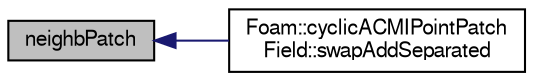 digraph "neighbPatch"
{
  bgcolor="transparent";
  edge [fontname="FreeSans",fontsize="10",labelfontname="FreeSans",labelfontsize="10"];
  node [fontname="FreeSans",fontsize="10",shape=record];
  rankdir="LR";
  Node1 [label="neighbPatch",height=0.2,width=0.4,color="black", fillcolor="grey75", style="filled" fontcolor="black"];
  Node1 -> Node2 [dir="back",color="midnightblue",fontsize="10",style="solid",fontname="FreeSans"];
  Node2 [label="Foam::cyclicACMIPointPatch\lField::swapAddSeparated",height=0.2,width=0.4,color="black",URL="$a00442.html#acc70e74fffb1cf3d5f18e021d5771458",tooltip="Complete swap of patch point values and add to local values. "];
}
